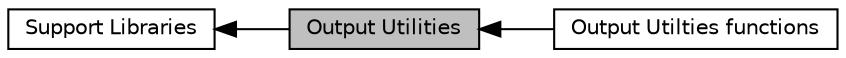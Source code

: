 digraph "Output Utilities"
{
  edge [fontname="Helvetica",fontsize="10",labelfontname="Helvetica",labelfontsize="10"];
  node [fontname="Helvetica",fontsize="10",shape=record];
  rankdir=LR;
  Node1 [label="Support Libraries",height=0.2,width=0.4,color="black", fillcolor="white", style="filled",URL="$group__support.html"];
  Node0 [label="Output Utilities",height=0.2,width=0.4,color="black", fillcolor="grey75", style="filled", fontcolor="black"];
  Node2 [label="Output Utilties functions",height=0.2,width=0.4,color="black", fillcolor="white", style="filled",URL="$group__printutils__functions.html"];
  Node1->Node0 [shape=plaintext, dir="back", style="solid"];
  Node0->Node2 [shape=plaintext, dir="back", style="solid"];
}

